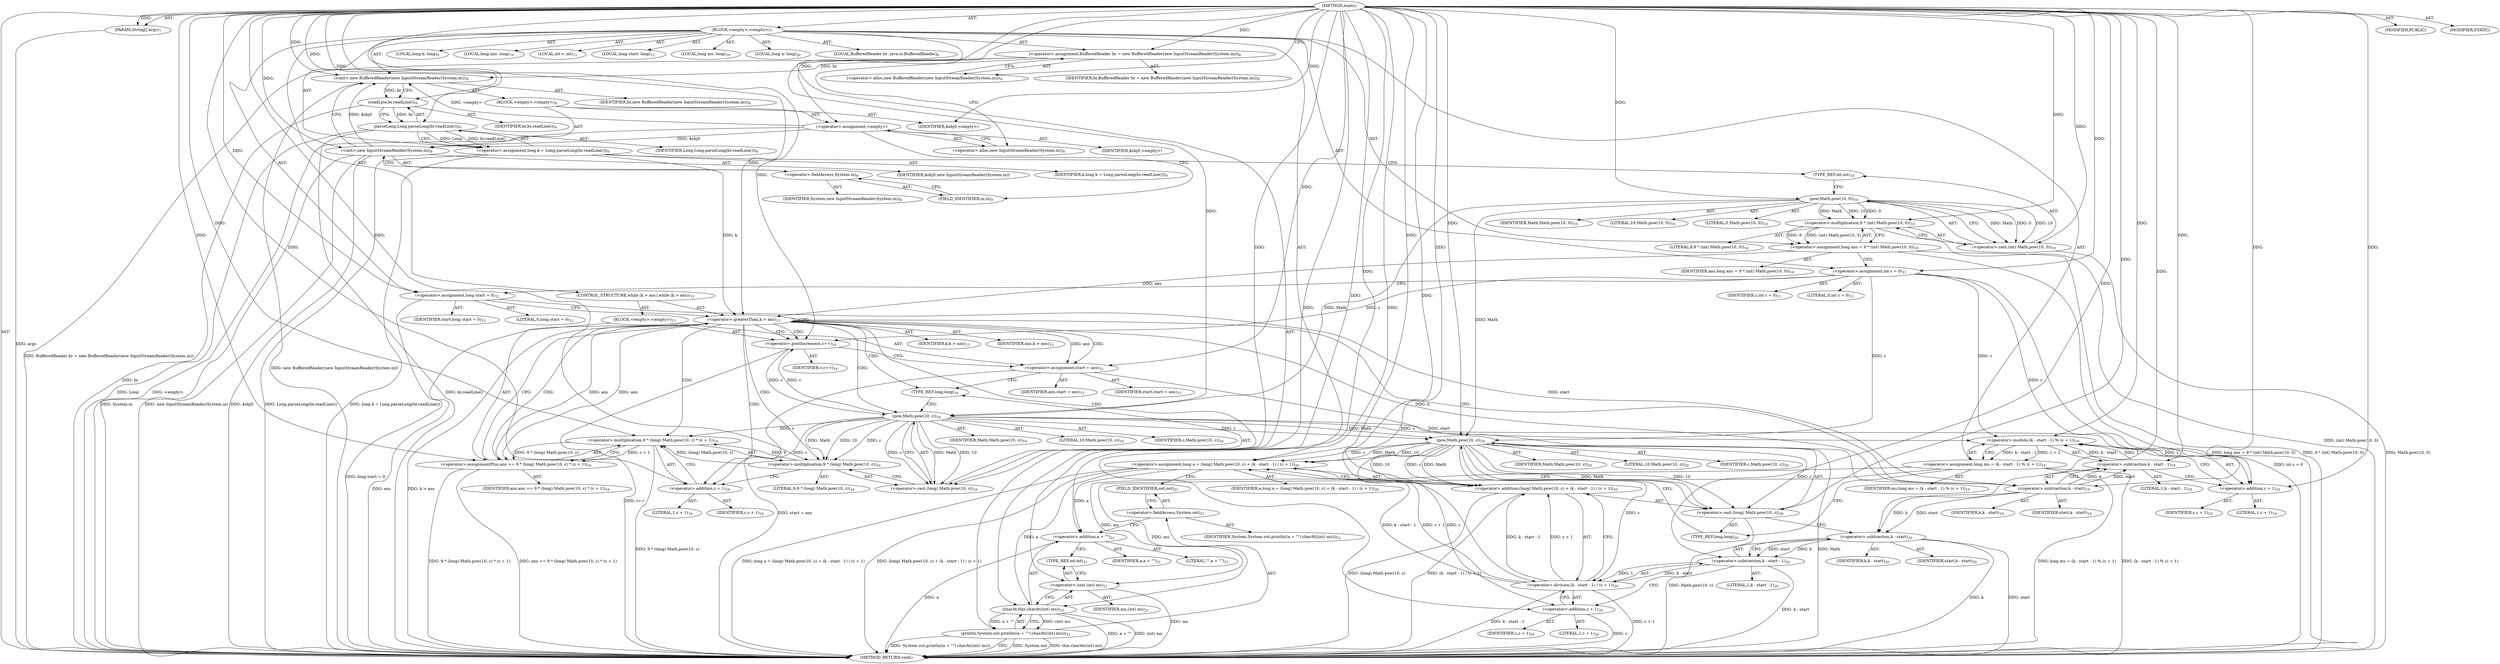 digraph "main" {  
"19" [label = <(METHOD,main)<SUB>7</SUB>> ]
"20" [label = <(PARAM,String[] args)<SUB>7</SUB>> ]
"21" [label = <(BLOCK,&lt;empty&gt;,&lt;empty&gt;)<SUB>7</SUB>> ]
"4" [label = <(LOCAL,BufferedReader br: java.io.BufferedReader)<SUB>8</SUB>> ]
"22" [label = <(&lt;operator&gt;.assignment,BufferedReader br = new BufferedReader(new InputStreamReader(System.in)))<SUB>8</SUB>> ]
"23" [label = <(IDENTIFIER,br,BufferedReader br = new BufferedReader(new InputStreamReader(System.in)))<SUB>8</SUB>> ]
"24" [label = <(&lt;operator&gt;.alloc,new BufferedReader(new InputStreamReader(System.in)))<SUB>8</SUB>> ]
"25" [label = <(&lt;init&gt;,new BufferedReader(new InputStreamReader(System.in)))<SUB>8</SUB>> ]
"3" [label = <(IDENTIFIER,br,new BufferedReader(new InputStreamReader(System.in)))<SUB>8</SUB>> ]
"26" [label = <(BLOCK,&lt;empty&gt;,&lt;empty&gt;)<SUB>8</SUB>> ]
"27" [label = <(&lt;operator&gt;.assignment,&lt;empty&gt;)> ]
"28" [label = <(IDENTIFIER,$obj0,&lt;empty&gt;)> ]
"29" [label = <(&lt;operator&gt;.alloc,new InputStreamReader(System.in))<SUB>8</SUB>> ]
"30" [label = <(&lt;init&gt;,new InputStreamReader(System.in))<SUB>8</SUB>> ]
"31" [label = <(IDENTIFIER,$obj0,new InputStreamReader(System.in))> ]
"32" [label = <(&lt;operator&gt;.fieldAccess,System.in)<SUB>8</SUB>> ]
"33" [label = <(IDENTIFIER,System,new InputStreamReader(System.in))<SUB>8</SUB>> ]
"34" [label = <(FIELD_IDENTIFIER,in,in)<SUB>8</SUB>> ]
"35" [label = <(IDENTIFIER,$obj0,&lt;empty&gt;)> ]
"36" [label = <(LOCAL,long k: long)<SUB>9</SUB>> ]
"37" [label = <(&lt;operator&gt;.assignment,long k = Long.parseLong(br.readLine()))<SUB>9</SUB>> ]
"38" [label = <(IDENTIFIER,k,long k = Long.parseLong(br.readLine()))<SUB>9</SUB>> ]
"39" [label = <(parseLong,Long.parseLong(br.readLine()))<SUB>9</SUB>> ]
"40" [label = <(IDENTIFIER,Long,Long.parseLong(br.readLine()))<SUB>9</SUB>> ]
"41" [label = <(readLine,br.readLine())<SUB>9</SUB>> ]
"42" [label = <(IDENTIFIER,br,br.readLine())<SUB>9</SUB>> ]
"43" [label = <(LOCAL,long ans: long)<SUB>10</SUB>> ]
"44" [label = <(&lt;operator&gt;.assignment,long ans = 9 * (int) Math.pow(10, 0))<SUB>10</SUB>> ]
"45" [label = <(IDENTIFIER,ans,long ans = 9 * (int) Math.pow(10, 0))<SUB>10</SUB>> ]
"46" [label = <(&lt;operator&gt;.multiplication,9 * (int) Math.pow(10, 0))<SUB>10</SUB>> ]
"47" [label = <(LITERAL,9,9 * (int) Math.pow(10, 0))<SUB>10</SUB>> ]
"48" [label = <(&lt;operator&gt;.cast,(int) Math.pow(10, 0))<SUB>10</SUB>> ]
"49" [label = <(TYPE_REF,int,int)<SUB>10</SUB>> ]
"50" [label = <(pow,Math.pow(10, 0))<SUB>10</SUB>> ]
"51" [label = <(IDENTIFIER,Math,Math.pow(10, 0))<SUB>10</SUB>> ]
"52" [label = <(LITERAL,10,Math.pow(10, 0))<SUB>10</SUB>> ]
"53" [label = <(LITERAL,0,Math.pow(10, 0))<SUB>10</SUB>> ]
"54" [label = <(LOCAL,int c: int)<SUB>11</SUB>> ]
"55" [label = <(&lt;operator&gt;.assignment,int c = 0)<SUB>11</SUB>> ]
"56" [label = <(IDENTIFIER,c,int c = 0)<SUB>11</SUB>> ]
"57" [label = <(LITERAL,0,int c = 0)<SUB>11</SUB>> ]
"58" [label = <(LOCAL,long start: long)<SUB>12</SUB>> ]
"59" [label = <(&lt;operator&gt;.assignment,long start = 0)<SUB>12</SUB>> ]
"60" [label = <(IDENTIFIER,start,long start = 0)<SUB>12</SUB>> ]
"61" [label = <(LITERAL,0,long start = 0)<SUB>12</SUB>> ]
"62" [label = <(CONTROL_STRUCTURE,while (k &gt; ans),while (k &gt; ans))<SUB>13</SUB>> ]
"63" [label = <(&lt;operator&gt;.greaterThan,k &gt; ans)<SUB>13</SUB>> ]
"64" [label = <(IDENTIFIER,k,k &gt; ans)<SUB>13</SUB>> ]
"65" [label = <(IDENTIFIER,ans,k &gt; ans)<SUB>13</SUB>> ]
"66" [label = <(BLOCK,&lt;empty&gt;,&lt;empty&gt;)<SUB>13</SUB>> ]
"67" [label = <(&lt;operator&gt;.postIncrement,c++)<SUB>14</SUB>> ]
"68" [label = <(IDENTIFIER,c,c++)<SUB>14</SUB>> ]
"69" [label = <(&lt;operator&gt;.assignment,start = ans)<SUB>15</SUB>> ]
"70" [label = <(IDENTIFIER,start,start = ans)<SUB>15</SUB>> ]
"71" [label = <(IDENTIFIER,ans,start = ans)<SUB>15</SUB>> ]
"72" [label = <(&lt;operator&gt;.assignmentPlus,ans += 9 * (long) Math.pow(10, c) * (c + 1))<SUB>16</SUB>> ]
"73" [label = <(IDENTIFIER,ans,ans += 9 * (long) Math.pow(10, c) * (c + 1))<SUB>16</SUB>> ]
"74" [label = <(&lt;operator&gt;.multiplication,9 * (long) Math.pow(10, c) * (c + 1))<SUB>16</SUB>> ]
"75" [label = <(&lt;operator&gt;.multiplication,9 * (long) Math.pow(10, c))<SUB>16</SUB>> ]
"76" [label = <(LITERAL,9,9 * (long) Math.pow(10, c))<SUB>16</SUB>> ]
"77" [label = <(&lt;operator&gt;.cast,(long) Math.pow(10, c))<SUB>16</SUB>> ]
"78" [label = <(TYPE_REF,long,long)<SUB>16</SUB>> ]
"79" [label = <(pow,Math.pow(10, c))<SUB>16</SUB>> ]
"80" [label = <(IDENTIFIER,Math,Math.pow(10, c))<SUB>16</SUB>> ]
"81" [label = <(LITERAL,10,Math.pow(10, c))<SUB>16</SUB>> ]
"82" [label = <(IDENTIFIER,c,Math.pow(10, c))<SUB>16</SUB>> ]
"83" [label = <(&lt;operator&gt;.addition,c + 1)<SUB>16</SUB>> ]
"84" [label = <(IDENTIFIER,c,c + 1)<SUB>16</SUB>> ]
"85" [label = <(LITERAL,1,c + 1)<SUB>16</SUB>> ]
"86" [label = <(LOCAL,long ms: long)<SUB>19</SUB>> ]
"87" [label = <(&lt;operator&gt;.assignment,long ms = (k - start - 1) % (c + 1))<SUB>19</SUB>> ]
"88" [label = <(IDENTIFIER,ms,long ms = (k - start - 1) % (c + 1))<SUB>19</SUB>> ]
"89" [label = <(&lt;operator&gt;.modulo,(k - start - 1) % (c + 1))<SUB>19</SUB>> ]
"90" [label = <(&lt;operator&gt;.subtraction,k - start - 1)<SUB>19</SUB>> ]
"91" [label = <(&lt;operator&gt;.subtraction,k - start)<SUB>19</SUB>> ]
"92" [label = <(IDENTIFIER,k,k - start)<SUB>19</SUB>> ]
"93" [label = <(IDENTIFIER,start,k - start)<SUB>19</SUB>> ]
"94" [label = <(LITERAL,1,k - start - 1)<SUB>19</SUB>> ]
"95" [label = <(&lt;operator&gt;.addition,c + 1)<SUB>19</SUB>> ]
"96" [label = <(IDENTIFIER,c,c + 1)<SUB>19</SUB>> ]
"97" [label = <(LITERAL,1,c + 1)<SUB>19</SUB>> ]
"98" [label = <(LOCAL,long a: long)<SUB>20</SUB>> ]
"99" [label = <(&lt;operator&gt;.assignment,long a = (long) Math.pow(10, c) + (k - start - 1) / (c + 1))<SUB>20</SUB>> ]
"100" [label = <(IDENTIFIER,a,long a = (long) Math.pow(10, c) + (k - start - 1) / (c + 1))<SUB>20</SUB>> ]
"101" [label = <(&lt;operator&gt;.addition,(long) Math.pow(10, c) + (k - start - 1) / (c + 1))<SUB>20</SUB>> ]
"102" [label = <(&lt;operator&gt;.cast,(long) Math.pow(10, c))<SUB>20</SUB>> ]
"103" [label = <(TYPE_REF,long,long)<SUB>20</SUB>> ]
"104" [label = <(pow,Math.pow(10, c))<SUB>20</SUB>> ]
"105" [label = <(IDENTIFIER,Math,Math.pow(10, c))<SUB>20</SUB>> ]
"106" [label = <(LITERAL,10,Math.pow(10, c))<SUB>20</SUB>> ]
"107" [label = <(IDENTIFIER,c,Math.pow(10, c))<SUB>20</SUB>> ]
"108" [label = <(&lt;operator&gt;.division,(k - start - 1) / (c + 1))<SUB>20</SUB>> ]
"109" [label = <(&lt;operator&gt;.subtraction,k - start - 1)<SUB>20</SUB>> ]
"110" [label = <(&lt;operator&gt;.subtraction,k - start)<SUB>20</SUB>> ]
"111" [label = <(IDENTIFIER,k,k - start)<SUB>20</SUB>> ]
"112" [label = <(IDENTIFIER,start,k - start)<SUB>20</SUB>> ]
"113" [label = <(LITERAL,1,k - start - 1)<SUB>20</SUB>> ]
"114" [label = <(&lt;operator&gt;.addition,c + 1)<SUB>20</SUB>> ]
"115" [label = <(IDENTIFIER,c,c + 1)<SUB>20</SUB>> ]
"116" [label = <(LITERAL,1,c + 1)<SUB>20</SUB>> ]
"117" [label = <(println,System.out.println((a + &quot;&quot;).charAt((int) ms)))<SUB>21</SUB>> ]
"118" [label = <(&lt;operator&gt;.fieldAccess,System.out)<SUB>21</SUB>> ]
"119" [label = <(IDENTIFIER,System,System.out.println((a + &quot;&quot;).charAt((int) ms)))<SUB>21</SUB>> ]
"120" [label = <(FIELD_IDENTIFIER,out,out)<SUB>21</SUB>> ]
"121" [label = <(charAt,this.charAt((int) ms))<SUB>21</SUB>> ]
"122" [label = <(&lt;operator&gt;.addition,a + &quot;&quot;)<SUB>21</SUB>> ]
"123" [label = <(IDENTIFIER,a,a + &quot;&quot;)<SUB>21</SUB>> ]
"124" [label = <(LITERAL,&quot;&quot;,a + &quot;&quot;)<SUB>21</SUB>> ]
"125" [label = <(&lt;operator&gt;.cast,(int) ms)<SUB>21</SUB>> ]
"126" [label = <(TYPE_REF,int,int)<SUB>21</SUB>> ]
"127" [label = <(IDENTIFIER,ms,(int) ms)<SUB>21</SUB>> ]
"128" [label = <(MODIFIER,PUBLIC)> ]
"129" [label = <(MODIFIER,STATIC)> ]
"130" [label = <(METHOD_RETURN,void)<SUB>7</SUB>> ]
  "19" -> "20"  [ label = "AST: "] 
  "19" -> "21"  [ label = "AST: "] 
  "19" -> "128"  [ label = "AST: "] 
  "19" -> "129"  [ label = "AST: "] 
  "19" -> "130"  [ label = "AST: "] 
  "21" -> "4"  [ label = "AST: "] 
  "21" -> "22"  [ label = "AST: "] 
  "21" -> "25"  [ label = "AST: "] 
  "21" -> "36"  [ label = "AST: "] 
  "21" -> "37"  [ label = "AST: "] 
  "21" -> "43"  [ label = "AST: "] 
  "21" -> "44"  [ label = "AST: "] 
  "21" -> "54"  [ label = "AST: "] 
  "21" -> "55"  [ label = "AST: "] 
  "21" -> "58"  [ label = "AST: "] 
  "21" -> "59"  [ label = "AST: "] 
  "21" -> "62"  [ label = "AST: "] 
  "21" -> "86"  [ label = "AST: "] 
  "21" -> "87"  [ label = "AST: "] 
  "21" -> "98"  [ label = "AST: "] 
  "21" -> "99"  [ label = "AST: "] 
  "21" -> "117"  [ label = "AST: "] 
  "22" -> "23"  [ label = "AST: "] 
  "22" -> "24"  [ label = "AST: "] 
  "25" -> "3"  [ label = "AST: "] 
  "25" -> "26"  [ label = "AST: "] 
  "26" -> "27"  [ label = "AST: "] 
  "26" -> "30"  [ label = "AST: "] 
  "26" -> "35"  [ label = "AST: "] 
  "27" -> "28"  [ label = "AST: "] 
  "27" -> "29"  [ label = "AST: "] 
  "30" -> "31"  [ label = "AST: "] 
  "30" -> "32"  [ label = "AST: "] 
  "32" -> "33"  [ label = "AST: "] 
  "32" -> "34"  [ label = "AST: "] 
  "37" -> "38"  [ label = "AST: "] 
  "37" -> "39"  [ label = "AST: "] 
  "39" -> "40"  [ label = "AST: "] 
  "39" -> "41"  [ label = "AST: "] 
  "41" -> "42"  [ label = "AST: "] 
  "44" -> "45"  [ label = "AST: "] 
  "44" -> "46"  [ label = "AST: "] 
  "46" -> "47"  [ label = "AST: "] 
  "46" -> "48"  [ label = "AST: "] 
  "48" -> "49"  [ label = "AST: "] 
  "48" -> "50"  [ label = "AST: "] 
  "50" -> "51"  [ label = "AST: "] 
  "50" -> "52"  [ label = "AST: "] 
  "50" -> "53"  [ label = "AST: "] 
  "55" -> "56"  [ label = "AST: "] 
  "55" -> "57"  [ label = "AST: "] 
  "59" -> "60"  [ label = "AST: "] 
  "59" -> "61"  [ label = "AST: "] 
  "62" -> "63"  [ label = "AST: "] 
  "62" -> "66"  [ label = "AST: "] 
  "63" -> "64"  [ label = "AST: "] 
  "63" -> "65"  [ label = "AST: "] 
  "66" -> "67"  [ label = "AST: "] 
  "66" -> "69"  [ label = "AST: "] 
  "66" -> "72"  [ label = "AST: "] 
  "67" -> "68"  [ label = "AST: "] 
  "69" -> "70"  [ label = "AST: "] 
  "69" -> "71"  [ label = "AST: "] 
  "72" -> "73"  [ label = "AST: "] 
  "72" -> "74"  [ label = "AST: "] 
  "74" -> "75"  [ label = "AST: "] 
  "74" -> "83"  [ label = "AST: "] 
  "75" -> "76"  [ label = "AST: "] 
  "75" -> "77"  [ label = "AST: "] 
  "77" -> "78"  [ label = "AST: "] 
  "77" -> "79"  [ label = "AST: "] 
  "79" -> "80"  [ label = "AST: "] 
  "79" -> "81"  [ label = "AST: "] 
  "79" -> "82"  [ label = "AST: "] 
  "83" -> "84"  [ label = "AST: "] 
  "83" -> "85"  [ label = "AST: "] 
  "87" -> "88"  [ label = "AST: "] 
  "87" -> "89"  [ label = "AST: "] 
  "89" -> "90"  [ label = "AST: "] 
  "89" -> "95"  [ label = "AST: "] 
  "90" -> "91"  [ label = "AST: "] 
  "90" -> "94"  [ label = "AST: "] 
  "91" -> "92"  [ label = "AST: "] 
  "91" -> "93"  [ label = "AST: "] 
  "95" -> "96"  [ label = "AST: "] 
  "95" -> "97"  [ label = "AST: "] 
  "99" -> "100"  [ label = "AST: "] 
  "99" -> "101"  [ label = "AST: "] 
  "101" -> "102"  [ label = "AST: "] 
  "101" -> "108"  [ label = "AST: "] 
  "102" -> "103"  [ label = "AST: "] 
  "102" -> "104"  [ label = "AST: "] 
  "104" -> "105"  [ label = "AST: "] 
  "104" -> "106"  [ label = "AST: "] 
  "104" -> "107"  [ label = "AST: "] 
  "108" -> "109"  [ label = "AST: "] 
  "108" -> "114"  [ label = "AST: "] 
  "109" -> "110"  [ label = "AST: "] 
  "109" -> "113"  [ label = "AST: "] 
  "110" -> "111"  [ label = "AST: "] 
  "110" -> "112"  [ label = "AST: "] 
  "114" -> "115"  [ label = "AST: "] 
  "114" -> "116"  [ label = "AST: "] 
  "117" -> "118"  [ label = "AST: "] 
  "117" -> "121"  [ label = "AST: "] 
  "118" -> "119"  [ label = "AST: "] 
  "118" -> "120"  [ label = "AST: "] 
  "121" -> "122"  [ label = "AST: "] 
  "121" -> "125"  [ label = "AST: "] 
  "122" -> "123"  [ label = "AST: "] 
  "122" -> "124"  [ label = "AST: "] 
  "125" -> "126"  [ label = "AST: "] 
  "125" -> "127"  [ label = "AST: "] 
  "22" -> "29"  [ label = "CFG: "] 
  "25" -> "41"  [ label = "CFG: "] 
  "37" -> "49"  [ label = "CFG: "] 
  "44" -> "55"  [ label = "CFG: "] 
  "55" -> "59"  [ label = "CFG: "] 
  "59" -> "63"  [ label = "CFG: "] 
  "87" -> "103"  [ label = "CFG: "] 
  "99" -> "120"  [ label = "CFG: "] 
  "117" -> "130"  [ label = "CFG: "] 
  "24" -> "22"  [ label = "CFG: "] 
  "39" -> "37"  [ label = "CFG: "] 
  "46" -> "44"  [ label = "CFG: "] 
  "63" -> "67"  [ label = "CFG: "] 
  "63" -> "91"  [ label = "CFG: "] 
  "89" -> "87"  [ label = "CFG: "] 
  "101" -> "99"  [ label = "CFG: "] 
  "118" -> "122"  [ label = "CFG: "] 
  "121" -> "117"  [ label = "CFG: "] 
  "27" -> "34"  [ label = "CFG: "] 
  "30" -> "25"  [ label = "CFG: "] 
  "41" -> "39"  [ label = "CFG: "] 
  "48" -> "46"  [ label = "CFG: "] 
  "67" -> "69"  [ label = "CFG: "] 
  "69" -> "78"  [ label = "CFG: "] 
  "72" -> "63"  [ label = "CFG: "] 
  "90" -> "95"  [ label = "CFG: "] 
  "95" -> "89"  [ label = "CFG: "] 
  "102" -> "110"  [ label = "CFG: "] 
  "108" -> "101"  [ label = "CFG: "] 
  "120" -> "118"  [ label = "CFG: "] 
  "122" -> "126"  [ label = "CFG: "] 
  "125" -> "121"  [ label = "CFG: "] 
  "29" -> "27"  [ label = "CFG: "] 
  "32" -> "30"  [ label = "CFG: "] 
  "49" -> "50"  [ label = "CFG: "] 
  "50" -> "48"  [ label = "CFG: "] 
  "74" -> "72"  [ label = "CFG: "] 
  "91" -> "90"  [ label = "CFG: "] 
  "103" -> "104"  [ label = "CFG: "] 
  "104" -> "102"  [ label = "CFG: "] 
  "109" -> "114"  [ label = "CFG: "] 
  "114" -> "108"  [ label = "CFG: "] 
  "126" -> "125"  [ label = "CFG: "] 
  "34" -> "32"  [ label = "CFG: "] 
  "75" -> "83"  [ label = "CFG: "] 
  "83" -> "74"  [ label = "CFG: "] 
  "110" -> "109"  [ label = "CFG: "] 
  "77" -> "75"  [ label = "CFG: "] 
  "78" -> "79"  [ label = "CFG: "] 
  "79" -> "77"  [ label = "CFG: "] 
  "19" -> "24"  [ label = "CFG: "] 
  "20" -> "130"  [ label = "DDG: args"] 
  "22" -> "130"  [ label = "DDG: BufferedReader br = new BufferedReader(new InputStreamReader(System.in))"] 
  "27" -> "130"  [ label = "DDG: &lt;empty&gt;"] 
  "30" -> "130"  [ label = "DDG: $obj0"] 
  "30" -> "130"  [ label = "DDG: System.in"] 
  "30" -> "130"  [ label = "DDG: new InputStreamReader(System.in)"] 
  "25" -> "130"  [ label = "DDG: new BufferedReader(new InputStreamReader(System.in))"] 
  "41" -> "130"  [ label = "DDG: br"] 
  "39" -> "130"  [ label = "DDG: br.readLine()"] 
  "37" -> "130"  [ label = "DDG: Long.parseLong(br.readLine())"] 
  "37" -> "130"  [ label = "DDG: long k = Long.parseLong(br.readLine())"] 
  "48" -> "130"  [ label = "DDG: Math.pow(10, 0)"] 
  "46" -> "130"  [ label = "DDG: (int) Math.pow(10, 0)"] 
  "44" -> "130"  [ label = "DDG: 9 * (int) Math.pow(10, 0)"] 
  "44" -> "130"  [ label = "DDG: long ans = 9 * (int) Math.pow(10, 0)"] 
  "55" -> "130"  [ label = "DDG: int c = 0"] 
  "59" -> "130"  [ label = "DDG: long start = 0"] 
  "63" -> "130"  [ label = "DDG: ans"] 
  "63" -> "130"  [ label = "DDG: k &gt; ans"] 
  "87" -> "130"  [ label = "DDG: (k - start - 1) % (c + 1)"] 
  "87" -> "130"  [ label = "DDG: long ms = (k - start - 1) % (c + 1)"] 
  "104" -> "130"  [ label = "DDG: Math"] 
  "102" -> "130"  [ label = "DDG: Math.pow(10, c)"] 
  "101" -> "130"  [ label = "DDG: (long) Math.pow(10, c)"] 
  "110" -> "130"  [ label = "DDG: k"] 
  "110" -> "130"  [ label = "DDG: start"] 
  "109" -> "130"  [ label = "DDG: k - start"] 
  "108" -> "130"  [ label = "DDG: k - start - 1"] 
  "114" -> "130"  [ label = "DDG: c"] 
  "108" -> "130"  [ label = "DDG: c + 1"] 
  "101" -> "130"  [ label = "DDG: (k - start - 1) / (c + 1)"] 
  "99" -> "130"  [ label = "DDG: (long) Math.pow(10, c) + (k - start - 1) / (c + 1)"] 
  "99" -> "130"  [ label = "DDG: long a = (long) Math.pow(10, c) + (k - start - 1) / (c + 1)"] 
  "117" -> "130"  [ label = "DDG: System.out"] 
  "122" -> "130"  [ label = "DDG: a"] 
  "121" -> "130"  [ label = "DDG: a + &quot;&quot;"] 
  "125" -> "130"  [ label = "DDG: ms"] 
  "121" -> "130"  [ label = "DDG: (int) ms"] 
  "117" -> "130"  [ label = "DDG: this.charAt((int) ms)"] 
  "117" -> "130"  [ label = "DDG: System.out.println((a + &quot;&quot;).charAt((int) ms))"] 
  "67" -> "130"  [ label = "DDG: c++"] 
  "69" -> "130"  [ label = "DDG: start = ans"] 
  "74" -> "130"  [ label = "DDG: 9 * (long) Math.pow(10, c)"] 
  "72" -> "130"  [ label = "DDG: 9 * (long) Math.pow(10, c) * (c + 1)"] 
  "72" -> "130"  [ label = "DDG: ans += 9 * (long) Math.pow(10, c) * (c + 1)"] 
  "39" -> "130"  [ label = "DDG: Long"] 
  "19" -> "20"  [ label = "DDG: "] 
  "19" -> "22"  [ label = "DDG: "] 
  "39" -> "37"  [ label = "DDG: Long"] 
  "39" -> "37"  [ label = "DDG: br.readLine()"] 
  "46" -> "44"  [ label = "DDG: 9"] 
  "46" -> "44"  [ label = "DDG: (int) Math.pow(10, 0)"] 
  "19" -> "55"  [ label = "DDG: "] 
  "19" -> "59"  [ label = "DDG: "] 
  "89" -> "87"  [ label = "DDG: k - start - 1"] 
  "89" -> "87"  [ label = "DDG: c + 1"] 
  "19" -> "99"  [ label = "DDG: "] 
  "104" -> "99"  [ label = "DDG: Math"] 
  "104" -> "99"  [ label = "DDG: 10"] 
  "104" -> "99"  [ label = "DDG: c"] 
  "108" -> "99"  [ label = "DDG: k - start - 1"] 
  "108" -> "99"  [ label = "DDG: c + 1"] 
  "22" -> "25"  [ label = "DDG: br"] 
  "19" -> "25"  [ label = "DDG: "] 
  "27" -> "25"  [ label = "DDG: &lt;empty&gt;"] 
  "30" -> "25"  [ label = "DDG: $obj0"] 
  "121" -> "117"  [ label = "DDG: a + &quot;&quot;"] 
  "121" -> "117"  [ label = "DDG: (int) ms"] 
  "19" -> "27"  [ label = "DDG: "] 
  "19" -> "35"  [ label = "DDG: "] 
  "19" -> "39"  [ label = "DDG: "] 
  "41" -> "39"  [ label = "DDG: br"] 
  "19" -> "46"  [ label = "DDG: "] 
  "50" -> "46"  [ label = "DDG: Math"] 
  "50" -> "46"  [ label = "DDG: 10"] 
  "50" -> "46"  [ label = "DDG: 0"] 
  "37" -> "63"  [ label = "DDG: k"] 
  "19" -> "63"  [ label = "DDG: "] 
  "44" -> "63"  [ label = "DDG: ans"] 
  "72" -> "63"  [ label = "DDG: ans"] 
  "63" -> "69"  [ label = "DDG: ans"] 
  "19" -> "69"  [ label = "DDG: "] 
  "74" -> "72"  [ label = "DDG: 9 * (long) Math.pow(10, c)"] 
  "74" -> "72"  [ label = "DDG: c + 1"] 
  "90" -> "89"  [ label = "DDG: k - start"] 
  "90" -> "89"  [ label = "DDG: 1"] 
  "55" -> "89"  [ label = "DDG: c"] 
  "19" -> "89"  [ label = "DDG: "] 
  "79" -> "89"  [ label = "DDG: c"] 
  "19" -> "101"  [ label = "DDG: "] 
  "104" -> "101"  [ label = "DDG: Math"] 
  "104" -> "101"  [ label = "DDG: 10"] 
  "104" -> "101"  [ label = "DDG: c"] 
  "108" -> "101"  [ label = "DDG: k - start - 1"] 
  "108" -> "101"  [ label = "DDG: c + 1"] 
  "99" -> "121"  [ label = "DDG: a"] 
  "19" -> "121"  [ label = "DDG: "] 
  "87" -> "121"  [ label = "DDG: ms"] 
  "27" -> "30"  [ label = "DDG: $obj0"] 
  "19" -> "30"  [ label = "DDG: "] 
  "25" -> "41"  [ label = "DDG: br"] 
  "19" -> "41"  [ label = "DDG: "] 
  "19" -> "48"  [ label = "DDG: "] 
  "50" -> "48"  [ label = "DDG: Math"] 
  "50" -> "48"  [ label = "DDG: 10"] 
  "50" -> "48"  [ label = "DDG: 0"] 
  "55" -> "67"  [ label = "DDG: c"] 
  "19" -> "67"  [ label = "DDG: "] 
  "79" -> "67"  [ label = "DDG: c"] 
  "19" -> "72"  [ label = "DDG: "] 
  "63" -> "72"  [ label = "DDG: ans"] 
  "91" -> "90"  [ label = "DDG: k"] 
  "91" -> "90"  [ label = "DDG: start"] 
  "19" -> "90"  [ label = "DDG: "] 
  "55" -> "95"  [ label = "DDG: c"] 
  "19" -> "95"  [ label = "DDG: "] 
  "79" -> "95"  [ label = "DDG: c"] 
  "19" -> "102"  [ label = "DDG: "] 
  "104" -> "102"  [ label = "DDG: Math"] 
  "104" -> "102"  [ label = "DDG: 10"] 
  "104" -> "102"  [ label = "DDG: c"] 
  "109" -> "108"  [ label = "DDG: k - start"] 
  "109" -> "108"  [ label = "DDG: 1"] 
  "104" -> "108"  [ label = "DDG: c"] 
  "19" -> "108"  [ label = "DDG: "] 
  "99" -> "122"  [ label = "DDG: a"] 
  "19" -> "122"  [ label = "DDG: "] 
  "19" -> "125"  [ label = "DDG: "] 
  "87" -> "125"  [ label = "DDG: ms"] 
  "19" -> "50"  [ label = "DDG: "] 
  "75" -> "74"  [ label = "DDG: 9"] 
  "75" -> "74"  [ label = "DDG: (long) Math.pow(10, c)"] 
  "79" -> "74"  [ label = "DDG: c"] 
  "19" -> "74"  [ label = "DDG: "] 
  "63" -> "91"  [ label = "DDG: k"] 
  "19" -> "91"  [ label = "DDG: "] 
  "59" -> "91"  [ label = "DDG: start"] 
  "69" -> "91"  [ label = "DDG: start"] 
  "50" -> "104"  [ label = "DDG: Math"] 
  "79" -> "104"  [ label = "DDG: Math"] 
  "19" -> "104"  [ label = "DDG: "] 
  "55" -> "104"  [ label = "DDG: c"] 
  "79" -> "104"  [ label = "DDG: c"] 
  "110" -> "109"  [ label = "DDG: k"] 
  "110" -> "109"  [ label = "DDG: start"] 
  "19" -> "109"  [ label = "DDG: "] 
  "104" -> "114"  [ label = "DDG: c"] 
  "19" -> "114"  [ label = "DDG: "] 
  "19" -> "75"  [ label = "DDG: "] 
  "79" -> "75"  [ label = "DDG: Math"] 
  "79" -> "75"  [ label = "DDG: 10"] 
  "79" -> "75"  [ label = "DDG: c"] 
  "79" -> "83"  [ label = "DDG: c"] 
  "19" -> "83"  [ label = "DDG: "] 
  "91" -> "110"  [ label = "DDG: k"] 
  "19" -> "110"  [ label = "DDG: "] 
  "91" -> "110"  [ label = "DDG: start"] 
  "19" -> "77"  [ label = "DDG: "] 
  "79" -> "77"  [ label = "DDG: Math"] 
  "79" -> "77"  [ label = "DDG: 10"] 
  "79" -> "77"  [ label = "DDG: c"] 
  "50" -> "79"  [ label = "DDG: Math"] 
  "19" -> "79"  [ label = "DDG: "] 
  "67" -> "79"  [ label = "DDG: c"] 
  "63" -> "77"  [ label = "CDG: "] 
  "63" -> "83"  [ label = "CDG: "] 
  "63" -> "75"  [ label = "CDG: "] 
  "63" -> "72"  [ label = "CDG: "] 
  "63" -> "69"  [ label = "CDG: "] 
  "63" -> "67"  [ label = "CDG: "] 
  "63" -> "74"  [ label = "CDG: "] 
  "63" -> "78"  [ label = "CDG: "] 
  "63" -> "79"  [ label = "CDG: "] 
  "63" -> "63"  [ label = "CDG: "] 
}
